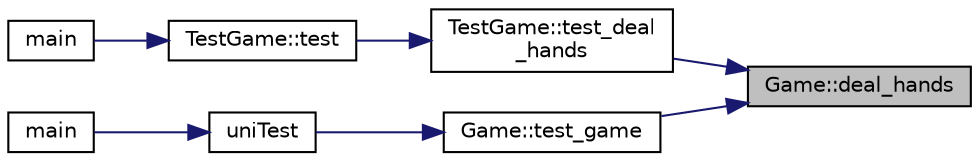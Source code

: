 digraph "Game::deal_hands"
{
 // INTERACTIVE_SVG=YES
 // LATEX_PDF_SIZE
  edge [fontname="Helvetica",fontsize="10",labelfontname="Helvetica",labelfontsize="10"];
  node [fontname="Helvetica",fontsize="10",shape=record];
  rankdir="RL";
  Node1 [label="Game::deal_hands",height=0.2,width=0.4,color="black", fillcolor="grey75", style="filled", fontcolor="black",tooltip="Deals the hands to the players."];
  Node1 -> Node2 [dir="back",color="midnightblue",fontsize="10",style="solid",fontname="Helvetica"];
  Node2 [label="TestGame::test_deal\l_hands",height=0.2,width=0.4,color="black", fillcolor="white", style="filled",URL="$class_test_game.html#ac97d4892a0c3798cb39bb96c2155aaea",tooltip=" "];
  Node2 -> Node3 [dir="back",color="midnightblue",fontsize="10",style="solid",fontname="Helvetica"];
  Node3 [label="TestGame::test",height=0.2,width=0.4,color="black", fillcolor="white", style="filled",URL="$class_test_game.html#a482abbabaaa0f7eb7d067c663dde7bae",tooltip=" "];
  Node3 -> Node4 [dir="back",color="midnightblue",fontsize="10",style="solid",fontname="Helvetica"];
  Node4 [label="main",height=0.2,width=0.4,color="black", fillcolor="white", style="filled",URL="$test___game_8cpp.html#ae66f6b31b5ad750f1fe042a706a4e3d4",tooltip=" "];
  Node1 -> Node5 [dir="back",color="midnightblue",fontsize="10",style="solid",fontname="Helvetica"];
  Node5 [label="Game::test_game",height=0.2,width=0.4,color="black", fillcolor="white", style="filled",URL="$class_game.html#a2a40b9c0d56307fbe67da500ed9d4cff",tooltip="Tests the Game class functionality."];
  Node5 -> Node6 [dir="back",color="midnightblue",fontsize="10",style="solid",fontname="Helvetica"];
  Node6 [label="uniTest",height=0.2,width=0.4,color="black", fillcolor="white", style="filled",URL="$main_8cpp.html#a9993390ffcca4b99cfb97b329c55ae58",tooltip=" "];
  Node6 -> Node7 [dir="back",color="midnightblue",fontsize="10",style="solid",fontname="Helvetica"];
  Node7 [label="main",height=0.2,width=0.4,color="black", fillcolor="white", style="filled",URL="$main_8cpp.html#a0ddf1224851353fc92bfbff6f499fa97",tooltip=" "];
}
